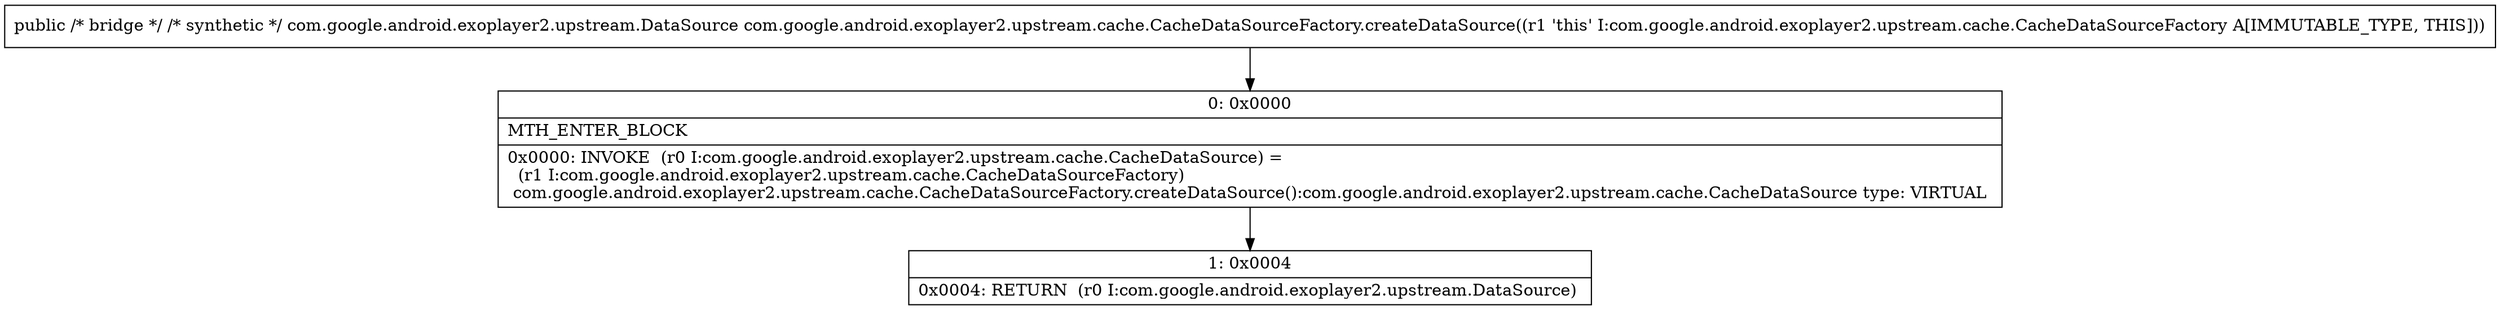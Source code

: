 digraph "CFG forcom.google.android.exoplayer2.upstream.cache.CacheDataSourceFactory.createDataSource()Lcom\/google\/android\/exoplayer2\/upstream\/DataSource;" {
Node_0 [shape=record,label="{0\:\ 0x0000|MTH_ENTER_BLOCK\l|0x0000: INVOKE  (r0 I:com.google.android.exoplayer2.upstream.cache.CacheDataSource) = \l  (r1 I:com.google.android.exoplayer2.upstream.cache.CacheDataSourceFactory)\l com.google.android.exoplayer2.upstream.cache.CacheDataSourceFactory.createDataSource():com.google.android.exoplayer2.upstream.cache.CacheDataSource type: VIRTUAL \l}"];
Node_1 [shape=record,label="{1\:\ 0x0004|0x0004: RETURN  (r0 I:com.google.android.exoplayer2.upstream.DataSource) \l}"];
MethodNode[shape=record,label="{public \/* bridge *\/ \/* synthetic *\/ com.google.android.exoplayer2.upstream.DataSource com.google.android.exoplayer2.upstream.cache.CacheDataSourceFactory.createDataSource((r1 'this' I:com.google.android.exoplayer2.upstream.cache.CacheDataSourceFactory A[IMMUTABLE_TYPE, THIS])) }"];
MethodNode -> Node_0;
Node_0 -> Node_1;
}

